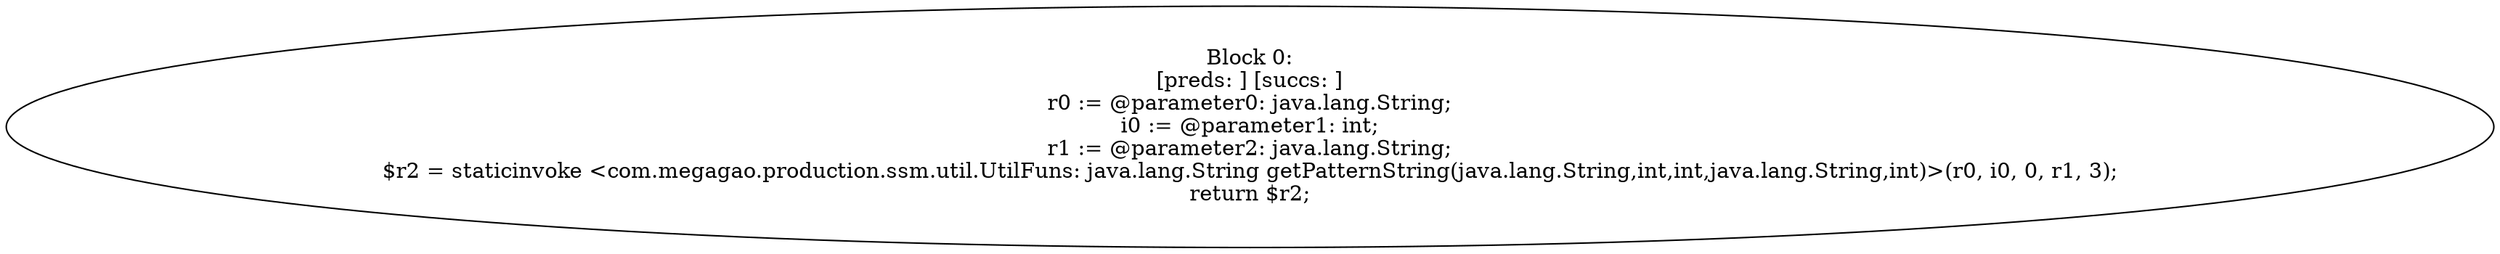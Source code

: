 digraph "unitGraph" {
    "Block 0:
[preds: ] [succs: ]
r0 := @parameter0: java.lang.String;
i0 := @parameter1: int;
r1 := @parameter2: java.lang.String;
$r2 = staticinvoke <com.megagao.production.ssm.util.UtilFuns: java.lang.String getPatternString(java.lang.String,int,int,java.lang.String,int)>(r0, i0, 0, r1, 3);
return $r2;
"
}
